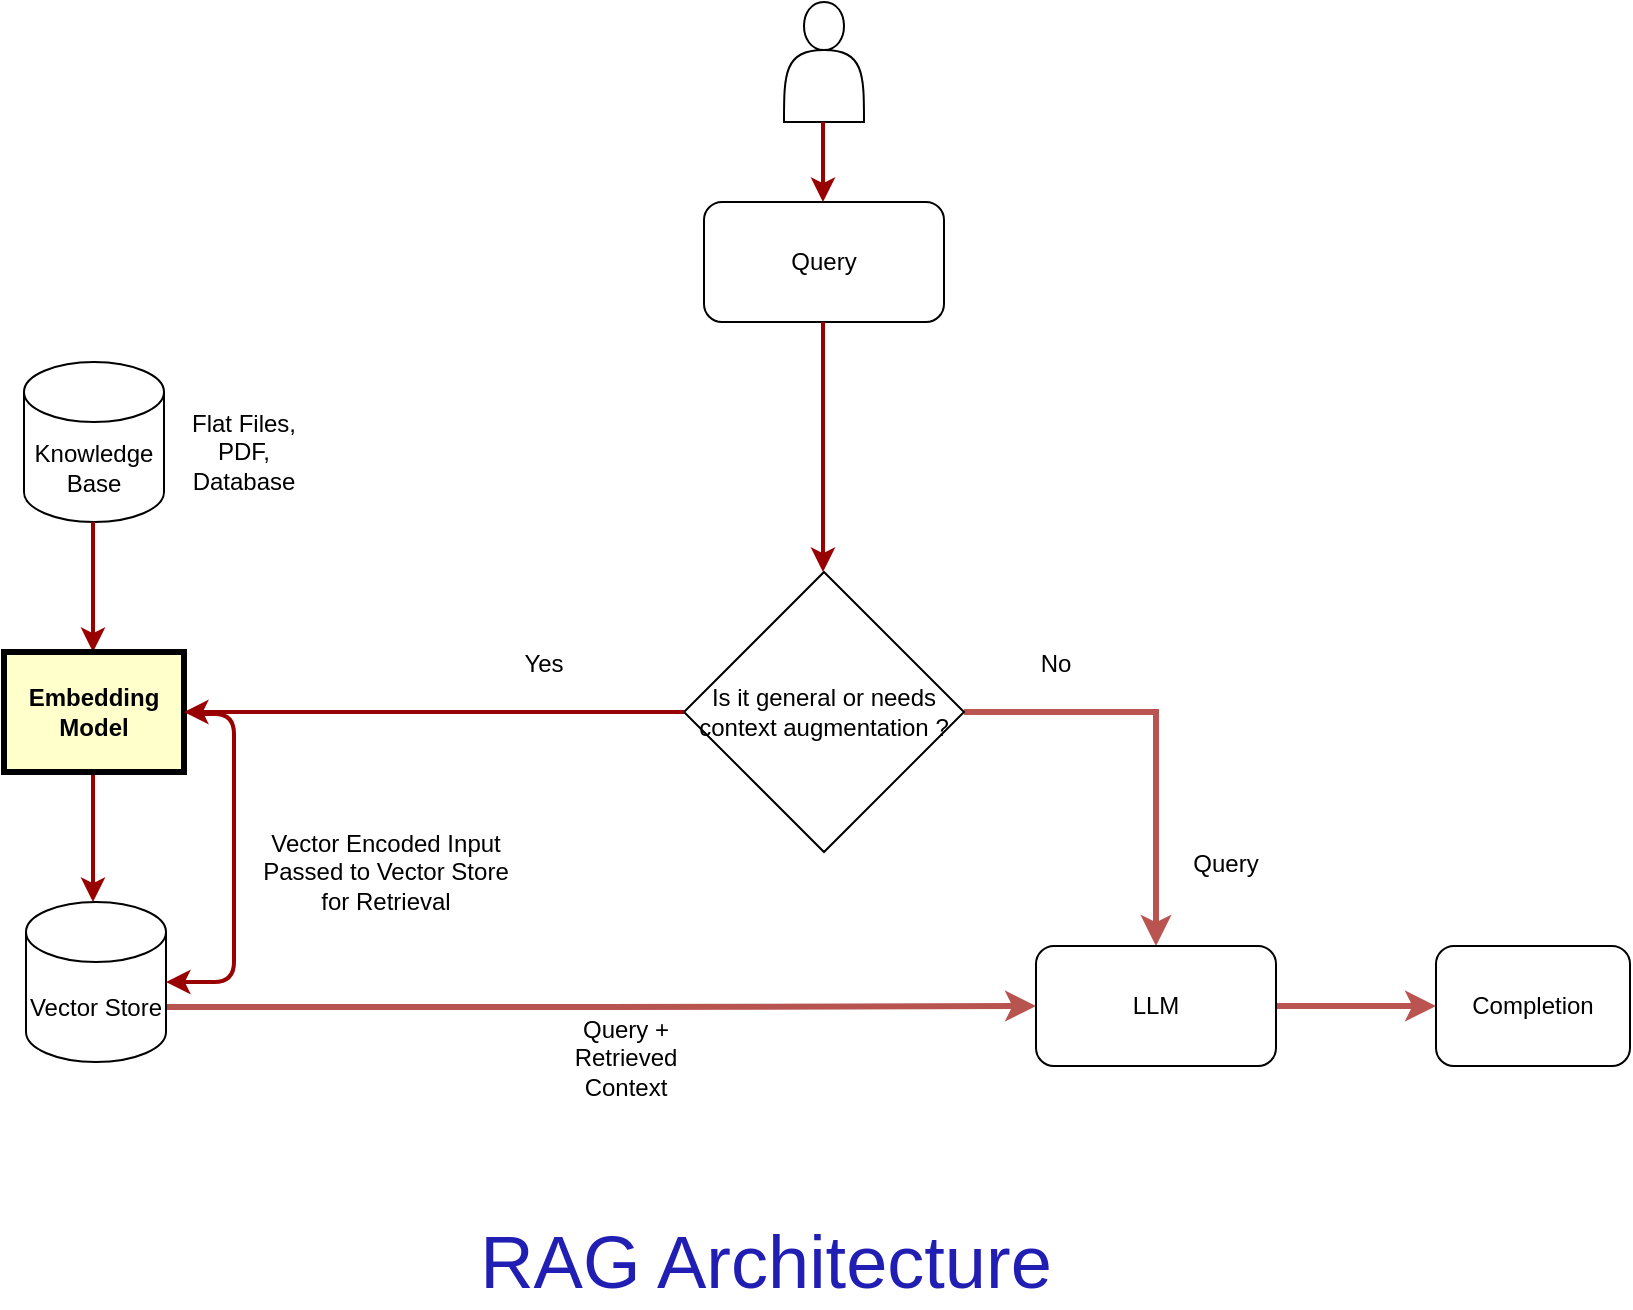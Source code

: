 <mxfile version="26.0.6">
  <diagram name="Page-1" id="c7558073-3199-34d8-9f00-42111426c3f3">
    <mxGraphModel dx="1122" dy="811" grid="1" gridSize="10" guides="1" tooltips="1" connect="1" arrows="1" fold="1" page="1" pageScale="1" pageWidth="826" pageHeight="1169" background="none" math="0" shadow="0">
      <root>
        <mxCell id="0" />
        <mxCell id="1" parent="0" />
        <mxCell id="56" value="" style="edgeStyle=elbowEdgeStyle;elbow=horizontal;strokeColor=#990000;strokeWidth=2" parent="1" edge="1">
          <mxGeometry width="100" height="100" relative="1" as="geometry">
            <mxPoint x="51.5" y="389" as="sourcePoint" />
            <mxPoint x="51.5" y="454" as="targetPoint" />
            <Array as="points">
              <mxPoint x="51.5" y="423" />
            </Array>
          </mxGeometry>
        </mxCell>
        <mxCell id="bwhPs8k9R4oTEqO3ktLK-96" value="Knowledge Base" style="shape=cylinder3;whiteSpace=wrap;html=1;boundedLbl=1;backgroundOutline=1;size=15;" vertex="1" parent="1">
          <mxGeometry x="17" y="184" width="70" height="80" as="geometry" />
        </mxCell>
        <mxCell id="bwhPs8k9R4oTEqO3ktLK-97" value="Flat Files, PDF, Database" style="text;html=1;align=center;verticalAlign=middle;whiteSpace=wrap;rounded=0;" vertex="1" parent="1">
          <mxGeometry x="97" y="214" width="60" height="30" as="geometry" />
        </mxCell>
        <mxCell id="bwhPs8k9R4oTEqO3ktLK-98" value="" style="edgeStyle=elbowEdgeStyle;elbow=horizontal;strokeColor=#990000;strokeWidth=2" edge="1" parent="1">
          <mxGeometry width="100" height="100" relative="1" as="geometry">
            <mxPoint x="51.5" y="264" as="sourcePoint" />
            <mxPoint x="51.5" y="329" as="targetPoint" />
            <Array as="points">
              <mxPoint x="51.5" y="298" />
            </Array>
          </mxGeometry>
        </mxCell>
        <mxCell id="bwhPs8k9R4oTEqO3ktLK-99" value="Embedding Model" style="whiteSpace=wrap;align=center;verticalAlign=middle;fontStyle=1;strokeWidth=3;fillColor=#FFFFCC" vertex="1" parent="1">
          <mxGeometry x="7" y="329" width="90" height="60" as="geometry" />
        </mxCell>
        <mxCell id="bwhPs8k9R4oTEqO3ktLK-125" style="edgeStyle=orthogonalEdgeStyle;rounded=0;orthogonalLoop=1;jettySize=auto;html=1;exitX=1;exitY=0;exitDx=0;exitDy=52.5;exitPerimeter=0;entryX=0;entryY=0.5;entryDx=0;entryDy=0;fillColor=#f8cecc;strokeColor=#B85450;strokeWidth=3;" edge="1" parent="1" source="bwhPs8k9R4oTEqO3ktLK-100" target="bwhPs8k9R4oTEqO3ktLK-120">
          <mxGeometry relative="1" as="geometry" />
        </mxCell>
        <mxCell id="bwhPs8k9R4oTEqO3ktLK-100" value="Vector Store" style="shape=cylinder3;whiteSpace=wrap;html=1;boundedLbl=1;backgroundOutline=1;size=15;" vertex="1" parent="1">
          <mxGeometry x="18" y="454" width="70" height="80" as="geometry" />
        </mxCell>
        <mxCell id="bwhPs8k9R4oTEqO3ktLK-101" value="" style="shape=actor;whiteSpace=wrap;html=1;" vertex="1" parent="1">
          <mxGeometry x="397" y="4" width="40" height="60" as="geometry" />
        </mxCell>
        <mxCell id="bwhPs8k9R4oTEqO3ktLK-103" value="Query" style="rounded=1;whiteSpace=wrap;html=1;" vertex="1" parent="1">
          <mxGeometry x="357" y="104" width="120" height="60" as="geometry" />
        </mxCell>
        <mxCell id="bwhPs8k9R4oTEqO3ktLK-104" value="" style="edgeStyle=elbowEdgeStyle;elbow=horizontal;strokeColor=#990000;strokeWidth=2" edge="1" parent="1">
          <mxGeometry width="100" height="100" relative="1" as="geometry">
            <mxPoint x="416.5" y="64" as="sourcePoint" />
            <mxPoint x="417" y="104" as="targetPoint" />
            <Array as="points">
              <mxPoint x="416.5" y="98" />
            </Array>
          </mxGeometry>
        </mxCell>
        <mxCell id="bwhPs8k9R4oTEqO3ktLK-126" style="edgeStyle=orthogonalEdgeStyle;rounded=0;orthogonalLoop=1;jettySize=auto;html=1;exitX=1;exitY=0.5;exitDx=0;exitDy=0;entryX=0.5;entryY=0;entryDx=0;entryDy=0;strokeColor=light-dark(#b95450, #ededed);strokeWidth=3;" edge="1" parent="1" source="bwhPs8k9R4oTEqO3ktLK-105" target="bwhPs8k9R4oTEqO3ktLK-120">
          <mxGeometry relative="1" as="geometry" />
        </mxCell>
        <mxCell id="bwhPs8k9R4oTEqO3ktLK-105" value="Is it general or needs context augmentation ?" style="rhombus;whiteSpace=wrap;html=1;" vertex="1" parent="1">
          <mxGeometry x="347" y="289" width="140" height="140" as="geometry" />
        </mxCell>
        <mxCell id="bwhPs8k9R4oTEqO3ktLK-106" value="" style="edgeStyle=elbowEdgeStyle;elbow=horizontal;strokeColor=#990000;strokeWidth=2;entryX=0.5;entryY=0;entryDx=0;entryDy=0;" edge="1" parent="1" target="bwhPs8k9R4oTEqO3ktLK-105">
          <mxGeometry width="100" height="100" relative="1" as="geometry">
            <mxPoint x="416.5" y="164" as="sourcePoint" />
            <mxPoint x="417" y="204" as="targetPoint" />
            <Array as="points">
              <mxPoint x="416.5" y="198" />
            </Array>
          </mxGeometry>
        </mxCell>
        <mxCell id="bwhPs8k9R4oTEqO3ktLK-109" value="" style="edgeStyle=elbowEdgeStyle;elbow=horizontal;strokeColor=#990000;strokeWidth=2;entryX=1;entryY=0.5;entryDx=0;entryDy=0;exitX=0;exitY=0.5;exitDx=0;exitDy=0;" edge="1" parent="1" source="bwhPs8k9R4oTEqO3ktLK-105" target="bwhPs8k9R4oTEqO3ktLK-99">
          <mxGeometry width="100" height="100" relative="1" as="geometry">
            <mxPoint x="416.5" y="384" as="sourcePoint" />
            <mxPoint x="417" y="464" as="targetPoint" />
            <Array as="points">
              <mxPoint x="217" y="354" />
            </Array>
          </mxGeometry>
        </mxCell>
        <mxCell id="bwhPs8k9R4oTEqO3ktLK-110" value="Yes" style="text;html=1;align=center;verticalAlign=middle;whiteSpace=wrap;rounded=0;" vertex="1" parent="1">
          <mxGeometry x="247" y="320" width="60" height="30" as="geometry" />
        </mxCell>
        <mxCell id="bwhPs8k9R4oTEqO3ktLK-118" value="" style="edgeStyle=elbowEdgeStyle;elbow=horizontal;strokeColor=#990000;strokeWidth=2;entryX=1;entryY=0.5;entryDx=0;entryDy=0;entryPerimeter=0;" edge="1" parent="1" target="bwhPs8k9R4oTEqO3ktLK-100">
          <mxGeometry width="100" height="100" relative="1" as="geometry">
            <mxPoint x="103" y="360" as="sourcePoint" />
            <mxPoint x="113" y="494" as="targetPoint" />
            <Array as="points">
              <mxPoint x="122" y="398" />
            </Array>
          </mxGeometry>
        </mxCell>
        <mxCell id="bwhPs8k9R4oTEqO3ktLK-119" value="Vector Encoded Input Passed to Vector Store for Retrieval" style="text;html=1;align=center;verticalAlign=middle;whiteSpace=wrap;rounded=0;" vertex="1" parent="1">
          <mxGeometry x="133" y="424" width="130" height="30" as="geometry" />
        </mxCell>
        <mxCell id="bwhPs8k9R4oTEqO3ktLK-131" style="edgeStyle=orthogonalEdgeStyle;rounded=0;orthogonalLoop=1;jettySize=auto;html=1;exitX=1;exitY=0.5;exitDx=0;exitDy=0;entryX=0;entryY=0.5;entryDx=0;entryDy=0;strokeColor=light-dark(#ba5451, #ededed);strokeWidth=3;" edge="1" parent="1" source="bwhPs8k9R4oTEqO3ktLK-120" target="bwhPs8k9R4oTEqO3ktLK-129">
          <mxGeometry relative="1" as="geometry" />
        </mxCell>
        <mxCell id="bwhPs8k9R4oTEqO3ktLK-120" value="LLM" style="rounded=1;whiteSpace=wrap;html=1;" vertex="1" parent="1">
          <mxGeometry x="523" y="476" width="120" height="60" as="geometry" />
        </mxCell>
        <mxCell id="bwhPs8k9R4oTEqO3ktLK-123" value="Query + Retrieved Context" style="text;html=1;align=center;verticalAlign=middle;whiteSpace=wrap;rounded=0;" vertex="1" parent="1">
          <mxGeometry x="273" y="517" width="90" height="30" as="geometry" />
        </mxCell>
        <mxCell id="bwhPs8k9R4oTEqO3ktLK-127" value="No" style="text;html=1;align=center;verticalAlign=middle;whiteSpace=wrap;rounded=0;" vertex="1" parent="1">
          <mxGeometry x="503" y="320" width="60" height="30" as="geometry" />
        </mxCell>
        <mxCell id="bwhPs8k9R4oTEqO3ktLK-128" value="Query" style="text;html=1;align=center;verticalAlign=middle;whiteSpace=wrap;rounded=0;" vertex="1" parent="1">
          <mxGeometry x="573" y="420" width="90" height="30" as="geometry" />
        </mxCell>
        <mxCell id="bwhPs8k9R4oTEqO3ktLK-129" value="Completion" style="rounded=1;whiteSpace=wrap;html=1;" vertex="1" parent="1">
          <mxGeometry x="723" y="476" width="97" height="60" as="geometry" />
        </mxCell>
        <mxCell id="bwhPs8k9R4oTEqO3ktLK-132" value="&lt;font style=&quot;font-size: 37px; color: light-dark(rgb(33, 30, 179), rgb(237, 237, 237));&quot;&gt;RAG Architecture&lt;/font&gt;" style="text;html=1;align=center;verticalAlign=middle;whiteSpace=wrap;rounded=0;" vertex="1" parent="1">
          <mxGeometry x="213" y="620" width="350" height="30" as="geometry" />
        </mxCell>
      </root>
    </mxGraphModel>
  </diagram>
</mxfile>
